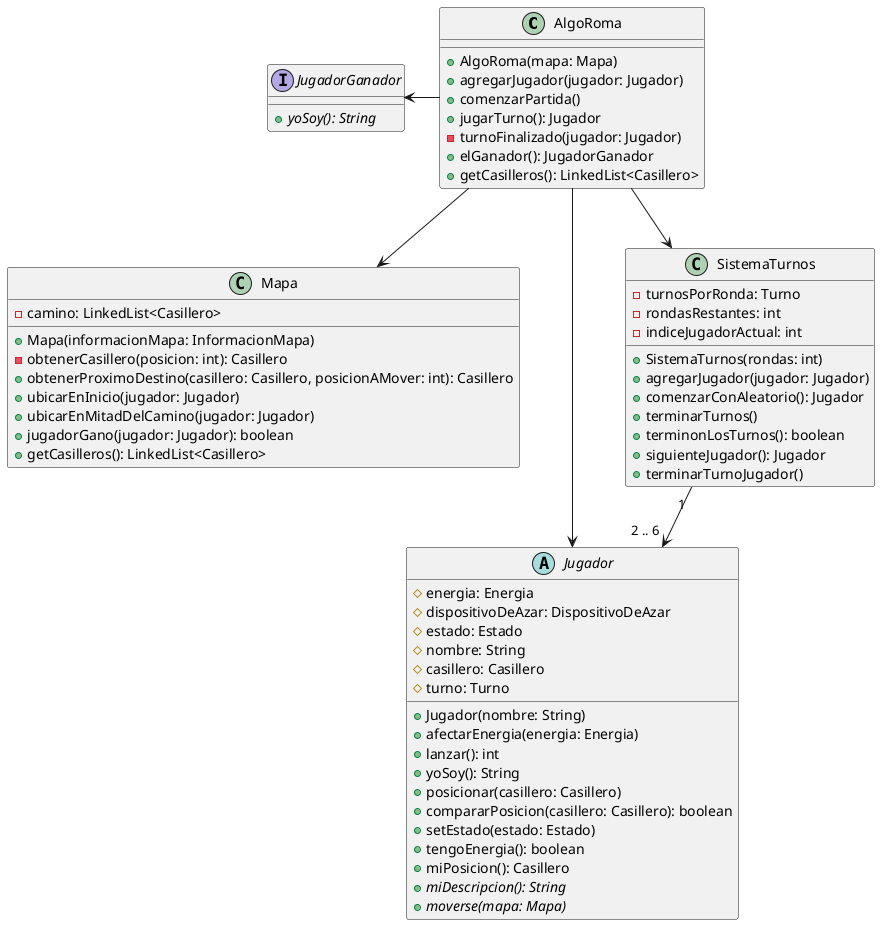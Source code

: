 @startuml AlgoRoma

class AlgoRoma{
    +AlgoRoma(mapa: Mapa)
    +agregarJugador(jugador: Jugador)
    +comenzarPartida()
    +jugarTurno(): Jugador
    -turnoFinalizado(jugador: Jugador)
    +elGanador(): JugadorGanador
    +getCasilleros(): LinkedList<Casillero>
}


class Mapa{
    -camino: LinkedList<Casillero>
    +Mapa(informacionMapa: InformacionMapa)
    -obtenerCasillero(posicion: int): Casillero
    +obtenerProximoDestino(casillero: Casillero, posicionAMover: int): Casillero
    +ubicarEnInicio(jugador: Jugador)
    +ubicarEnMitadDelCamino(jugador: Jugador)
    +jugadorGano(jugador: Jugador): boolean
    +getCasilleros(): LinkedList<Casillero>
}


abstract class Jugador{
    #energia: Energia
    #dispositivoDeAzar: DispositivoDeAzar
    #estado: Estado
    #nombre: String
    #casillero: Casillero
    #turno: Turno
    +Jugador(nombre: String)
    +afectarEnergia(energia: Energia)
    +lanzar(): int
    +yoSoy(): String
    +posicionar(casillero: Casillero)
    +compararPosicion(casillero: Casillero): boolean
    +setEstado(estado: Estado)
    +tengoEnergia(): boolean
    +miPosicion(): Casillero
    +{abstract} miDescripcion(): String
    +{abstract} moverse(mapa: Mapa)
}


interface JugadorGanador{
    +{abstract} yoSoy(): String
}


class SistemaTurnos{
    -turnosPorRonda: Turno
    -rondasRestantes: int
    -indiceJugadorActual: int
    +SistemaTurnos(rondas: int)
    +agregarJugador(jugador: Jugador)
    +comenzarConAleatorio(): Jugador
    +terminarTurnos()
    +terminonLosTurnos(): boolean
    +siguienteJugador(): Jugador
    +terminarTurnoJugador()
}


AlgoRoma -> Mapa
AlgoRoma -> Jugador
JugadorGanador <- AlgoRoma
AlgoRoma --> SistemaTurnos

Mapa -[hidden]> Jugador


SistemaTurnos "1 " --> "2 .. 6  " Jugador

@enduml